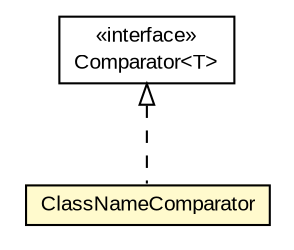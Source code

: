 #!/usr/local/bin/dot
#
# Class diagram 
# Generated by UMLGraph version 5.1 (http://www.umlgraph.org/)
#

digraph G {
	edge [fontname="arial",fontsize=10,labelfontname="arial",labelfontsize=10];
	node [fontname="arial",fontsize=10,shape=plaintext];
	nodesep=0.25;
	ranksep=0.5;
	// com.helger.jcodemodel.util.ClassNameComparator
	c15028 [label=<<table title="com.helger.jcodemodel.util.ClassNameComparator" border="0" cellborder="1" cellspacing="0" cellpadding="2" port="p" bgcolor="lemonChiffon" href="./ClassNameComparator.html">
		<tr><td><table border="0" cellspacing="0" cellpadding="1">
<tr><td align="center" balign="center"> ClassNameComparator </td></tr>
		</table></td></tr>
		</table>>, fontname="arial", fontcolor="black", fontsize=10.0];
	//com.helger.jcodemodel.util.ClassNameComparator implements java.util.Comparator<T>
	c15036:p -> c15028:p [dir=back,arrowtail=empty,style=dashed];
	// java.util.Comparator<T>
	c15036 [label=<<table title="java.util.Comparator" border="0" cellborder="1" cellspacing="0" cellpadding="2" port="p" href="http://download.oracle.com/javase/6/docs/api/java/util/Comparator.html">
		<tr><td><table border="0" cellspacing="0" cellpadding="1">
<tr><td align="center" balign="center"> &#171;interface&#187; </td></tr>
<tr><td align="center" balign="center"> Comparator&lt;T&gt; </td></tr>
		</table></td></tr>
		</table>>, fontname="arial", fontcolor="black", fontsize=10.0];
}

